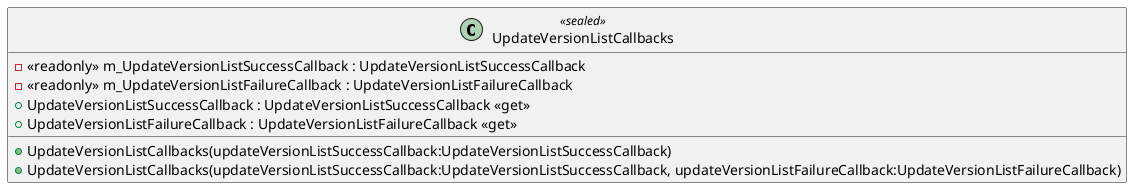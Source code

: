 @startuml
class UpdateVersionListCallbacks <<sealed>> {
    - <<readonly>> m_UpdateVersionListSuccessCallback : UpdateVersionListSuccessCallback
    - <<readonly>> m_UpdateVersionListFailureCallback : UpdateVersionListFailureCallback
    + UpdateVersionListCallbacks(updateVersionListSuccessCallback:UpdateVersionListSuccessCallback)
    + UpdateVersionListCallbacks(updateVersionListSuccessCallback:UpdateVersionListSuccessCallback, updateVersionListFailureCallback:UpdateVersionListFailureCallback)
    + UpdateVersionListSuccessCallback : UpdateVersionListSuccessCallback <<get>>
    + UpdateVersionListFailureCallback : UpdateVersionListFailureCallback <<get>>
}
@enduml
